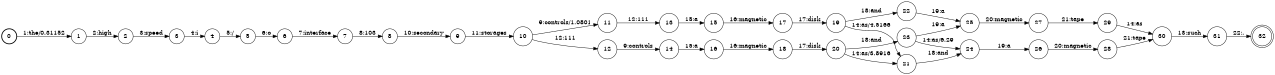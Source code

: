 digraph FST {
rankdir = LR;
size = "8.5,11";
label = "";
center = 1;
orientation = Portrait;
ranksep = "0.4";
nodesep = "0.25";
0 [label = "0", shape = circle, style = bold, fontsize = 14]
	0 -> 1 [label = "1:the/0.31152", fontsize = 14];
1 [label = "1", shape = circle, style = solid, fontsize = 14]
	1 -> 2 [label = "2:high", fontsize = 14];
2 [label = "2", shape = circle, style = solid, fontsize = 14]
	2 -> 3 [label = "3:speed", fontsize = 14];
3 [label = "3", shape = circle, style = solid, fontsize = 14]
	3 -> 4 [label = "4:i", fontsize = 14];
4 [label = "4", shape = circle, style = solid, fontsize = 14]
	4 -> 5 [label = "5:/", fontsize = 14];
5 [label = "5", shape = circle, style = solid, fontsize = 14]
	5 -> 6 [label = "6:o", fontsize = 14];
6 [label = "6", shape = circle, style = solid, fontsize = 14]
	6 -> 7 [label = "7:interface", fontsize = 14];
7 [label = "7", shape = circle, style = solid, fontsize = 14]
	7 -> 8 [label = "8:103", fontsize = 14];
8 [label = "8", shape = circle, style = solid, fontsize = 14]
	8 -> 9 [label = "10:secondary", fontsize = 14];
9 [label = "9", shape = circle, style = solid, fontsize = 14]
	9 -> 10 [label = "11:storages", fontsize = 14];
10 [label = "10", shape = circle, style = solid, fontsize = 14]
	10 -> 11 [label = "9:controls/1.0801", fontsize = 14];
	10 -> 12 [label = "12:111", fontsize = 14];
11 [label = "11", shape = circle, style = solid, fontsize = 14]
	11 -> 13 [label = "12:111", fontsize = 14];
12 [label = "12", shape = circle, style = solid, fontsize = 14]
	12 -> 14 [label = "9:controls", fontsize = 14];
13 [label = "13", shape = circle, style = solid, fontsize = 14]
	13 -> 15 [label = "15:a", fontsize = 14];
14 [label = "14", shape = circle, style = solid, fontsize = 14]
	14 -> 16 [label = "15:a", fontsize = 14];
15 [label = "15", shape = circle, style = solid, fontsize = 14]
	15 -> 17 [label = "16:magnetic", fontsize = 14];
16 [label = "16", shape = circle, style = solid, fontsize = 14]
	16 -> 18 [label = "16:magnetic", fontsize = 14];
17 [label = "17", shape = circle, style = solid, fontsize = 14]
	17 -> 19 [label = "17:disk", fontsize = 14];
18 [label = "18", shape = circle, style = solid, fontsize = 14]
	18 -> 20 [label = "17:disk", fontsize = 14];
19 [label = "19", shape = circle, style = solid, fontsize = 14]
	19 -> 21 [label = "14:as/4.5166", fontsize = 14];
	19 -> 22 [label = "18:and", fontsize = 14];
20 [label = "20", shape = circle, style = solid, fontsize = 14]
	20 -> 21 [label = "14:as/3.8916", fontsize = 14];
	20 -> 23 [label = "18:and", fontsize = 14];
21 [label = "21", shape = circle, style = solid, fontsize = 14]
	21 -> 24 [label = "18:and", fontsize = 14];
22 [label = "22", shape = circle, style = solid, fontsize = 14]
	22 -> 25 [label = "19:a", fontsize = 14];
23 [label = "23", shape = circle, style = solid, fontsize = 14]
	23 -> 24 [label = "14:as/6.29", fontsize = 14];
	23 -> 25 [label = "19:a", fontsize = 14];
24 [label = "24", shape = circle, style = solid, fontsize = 14]
	24 -> 26 [label = "19:a", fontsize = 14];
25 [label = "25", shape = circle, style = solid, fontsize = 14]
	25 -> 27 [label = "20:magnetic", fontsize = 14];
26 [label = "26", shape = circle, style = solid, fontsize = 14]
	26 -> 28 [label = "20:magnetic", fontsize = 14];
27 [label = "27", shape = circle, style = solid, fontsize = 14]
	27 -> 29 [label = "21:tape", fontsize = 14];
28 [label = "28", shape = circle, style = solid, fontsize = 14]
	28 -> 30 [label = "21:tape", fontsize = 14];
29 [label = "29", shape = circle, style = solid, fontsize = 14]
	29 -> 30 [label = "14:as", fontsize = 14];
30 [label = "30", shape = circle, style = solid, fontsize = 14]
	30 -> 31 [label = "13:such", fontsize = 14];
31 [label = "31", shape = circle, style = solid, fontsize = 14]
	31 -> 32 [label = "22:.", fontsize = 14];
32 [label = "32", shape = doublecircle, style = solid, fontsize = 14]
}
